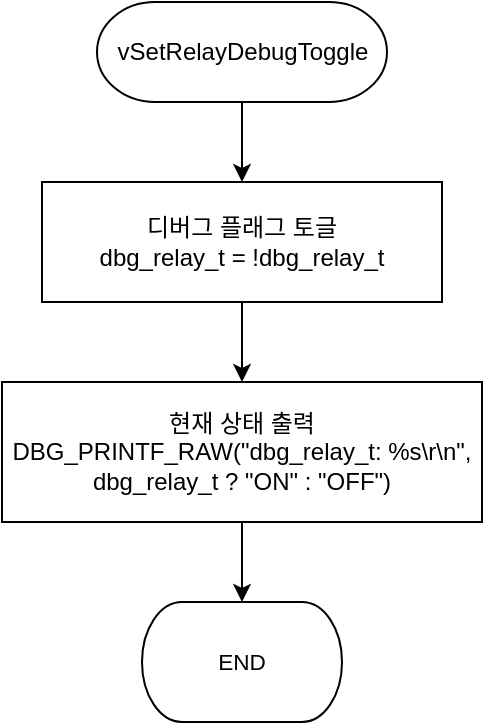 <mxfile version="20.3.0" type="device" pages="11"><diagram id="73TeGSJ1prb9k5vNcFIe" name="vSetRelayDebugToggle"><mxGraphModel dx="1209" dy="844" grid="1" gridSize="10" guides="1" tooltips="1" connect="1" arrows="1" fold="1" page="1" pageScale="1" pageWidth="827" pageHeight="1169" math="0" shadow="0"><root><mxCell id="0"/><mxCell id="1" parent="0"/><mxCell id="nWzb0etaEILPExoSJaHj-1" value="디버그 플래그 토글&lt;br&gt;dbg_relay_t = !dbg_relay_t" style="rounded=0;whiteSpace=wrap;html=1;strokeWidth=1;" vertex="1" parent="1"><mxGeometry x="300" y="320" width="200" height="60" as="geometry"/></mxCell><mxCell id="nWzb0etaEILPExoSJaHj-2" value="현재 상태 출력&lt;br&gt;DBG_PRINTF_RAW(&quot;dbg_relay_t: %s\r\n&quot;,&lt;br&gt;dbg_relay_t ? &quot;ON&quot; : &quot;OFF&quot;)" style="rounded=0;whiteSpace=wrap;html=1;strokeWidth=1;" vertex="1" parent="1"><mxGeometry x="280" y="420" width="240" height="70" as="geometry"/></mxCell><mxCell id="nWzb0etaEILPExoSJaHj-3" style="edgeStyle=orthogonalEdgeStyle;rounded=0;orthogonalLoop=1;jettySize=auto;html=1;strokeWidth=1;exitX=0.5;exitY=1;exitDx=0;exitDy=0;exitPerimeter=0;" edge="1" parent="1" source="nWzb0etaEILPExoSJaHj-6" target="nWzb0etaEILPExoSJaHj-1"><mxGeometry relative="1" as="geometry"><mxPoint x="400" y="290" as="sourcePoint"/></mxGeometry></mxCell><mxCell id="nWzb0etaEILPExoSJaHj-4" style="edgeStyle=orthogonalEdgeStyle;rounded=0;orthogonalLoop=1;jettySize=auto;html=1;strokeWidth=1;" edge="1" parent="1" source="nWzb0etaEILPExoSJaHj-1" target="nWzb0etaEILPExoSJaHj-2"><mxGeometry relative="1" as="geometry"/></mxCell><mxCell id="nWzb0etaEILPExoSJaHj-5" style="edgeStyle=orthogonalEdgeStyle;rounded=0;orthogonalLoop=1;jettySize=auto;html=1;strokeWidth=1;entryX=0.5;entryY=0;entryDx=0;entryDy=0;entryPerimeter=0;" edge="1" parent="1" source="nWzb0etaEILPExoSJaHj-2" target="nWzb0etaEILPExoSJaHj-7"><mxGeometry relative="1" as="geometry"><mxPoint x="400" y="630" as="targetPoint"/></mxGeometry></mxCell><UserObject label="&lt;div style=&quot;&quot;&gt;&lt;font style=&quot;direction: ltr; line-height: 120%; opacity: 1;&quot;&gt;vSetRelayDebugToggle&lt;br&gt;&lt;/font&gt;&lt;/div&gt;" tags="순서도" id="nWzb0etaEILPExoSJaHj-6"><mxCell style="verticalAlign=middle;align=center;overflow=width;vsdxID=2;fillColor=#FFFFFF;gradientColor=none;shape=stencil(tVLLDsIgEPwajiQIMfFe638Qu22JCM2Ctv69kK0Rm9qDibeZndkXC1NV6PUATIoQ0V9gNE3smToyKY3rAU1MiKmaqar1CB36m2uIDzo7M7r6e64wUZ4UOUWKB9GdIH4irzWu8B42vRrPScNFXZzN+5mvl3qJXE8mcPRRR+Pdh2Y1dsBTE95a3c0TkBRGgKEIb6wg1/r+ssCXd/vLCgm8z9caa+n6pb48dwrRV1H1Ew==);strokeColor=#000000;spacingTop=-1;spacingBottom=-1;spacingLeft=-1;spacingRight=-1;points=[[0.5,1,0],[0.5,0,0],[0,0.5,0],[1,0.5,0]];labelBackgroundColor=none;rounded=0;html=1;whiteSpace=wrap;strokeWidth=1;" vertex="1" parent="1"><mxGeometry x="327.5" y="230" width="145" height="50" as="geometry"/></mxCell></UserObject><UserObject label="&lt;div style=&quot;font-size: 1px&quot;&gt;&lt;font style=&quot;font-size:11.29px;font-family:Arial;color:#000000;direction:ltr;letter-spacing:0px;line-height:120%;opacity:1&quot;&gt;END&lt;br/&gt;&lt;/font&gt;&lt;/div&gt;" tags="순서도" id="nWzb0etaEILPExoSJaHj-7"><mxCell style="verticalAlign=middle;align=center;overflow=width;vsdxID=77;fillColor=#FFFFFF;gradientColor=none;shape=stencil(tVLLDsIgEPwajiQIMfFe638Qu22JCM2Ctv69kK0Rm9qDibeZndkXC1NV6PUATIoQ0V9gNE3smToyKY3rAU1MiKmaqar1CB36m2uIDzo7M7r6e64wUZ4UOUWKB9GdIH4irzWu8B42vRrPScNFXZzN+5mvl3qJXE8mcPRRR+Pdh2Y1dsBTE95a3c0TkBRGgKEIb6wg1/r+ssCXd/vLCgm8z9caa+n6pb48dwrRV1H1Ew==);strokeColor=#000000;spacingTop=-1;spacingBottom=-1;spacingLeft=-1;spacingRight=-1;points=[[0.5,1,0],[0.5,0,0],[0,0.5,0],[1,0.5,0]];labelBackgroundColor=none;rounded=0;html=1;whiteSpace=wrap;" vertex="1" parent="1"><mxGeometry x="350" y="530" width="100" height="60" as="geometry"/></mxCell></UserObject></root></mxGraphModel></diagram><diagram name="vSetSignalDebugToggle" id="qW_ma7tWNXaTJ5NIT3XN"><mxGraphModel dx="1209" dy="844" grid="1" gridSize="10" guides="1" tooltips="1" connect="1" arrows="1" fold="1" page="1" pageScale="1" pageWidth="827" pageHeight="1169" math="0" shadow="0"><root><mxCell id="PiNgqwZDGKpapz1giIa_-0"/><mxCell id="PiNgqwZDGKpapz1giIa_-1" parent="PiNgqwZDGKpapz1giIa_-0"/><mxCell id="PiNgqwZDGKpapz1giIa_-2" value="디버그 플래그 토글&lt;br&gt;dbg_signal_t = !dbg_signal_t" style="rounded=0;whiteSpace=wrap;html=1;strokeWidth=1;" vertex="1" parent="PiNgqwZDGKpapz1giIa_-1"><mxGeometry x="300" y="320" width="200" height="60" as="geometry"/></mxCell><mxCell id="PiNgqwZDGKpapz1giIa_-3" value="현재 상태 출력&lt;br&gt;DBG_PRINTF_RAW(&quot;dbg_signal_t : %s\r\n&quot;,&lt;br&gt;dbg_signal_t ? &quot;ON&quot; : &quot;OFF&quot;)" style="rounded=0;whiteSpace=wrap;html=1;strokeWidth=1;" vertex="1" parent="PiNgqwZDGKpapz1giIa_-1"><mxGeometry x="260" y="420" width="280" height="70" as="geometry"/></mxCell><mxCell id="PiNgqwZDGKpapz1giIa_-4" style="edgeStyle=orthogonalEdgeStyle;rounded=0;orthogonalLoop=1;jettySize=auto;html=1;strokeWidth=1;exitX=0.5;exitY=1;exitDx=0;exitDy=0;exitPerimeter=0;" edge="1" parent="PiNgqwZDGKpapz1giIa_-1" source="PiNgqwZDGKpapz1giIa_-7" target="PiNgqwZDGKpapz1giIa_-2"><mxGeometry relative="1" as="geometry"><mxPoint x="400" y="290" as="sourcePoint"/></mxGeometry></mxCell><mxCell id="PiNgqwZDGKpapz1giIa_-5" style="edgeStyle=orthogonalEdgeStyle;rounded=0;orthogonalLoop=1;jettySize=auto;html=1;strokeWidth=1;" edge="1" parent="PiNgqwZDGKpapz1giIa_-1" source="PiNgqwZDGKpapz1giIa_-2" target="PiNgqwZDGKpapz1giIa_-3"><mxGeometry relative="1" as="geometry"/></mxCell><mxCell id="PiNgqwZDGKpapz1giIa_-6" style="edgeStyle=orthogonalEdgeStyle;rounded=0;orthogonalLoop=1;jettySize=auto;html=1;strokeWidth=1;entryX=0.5;entryY=0;entryDx=0;entryDy=0;entryPerimeter=0;" edge="1" parent="PiNgqwZDGKpapz1giIa_-1" source="PiNgqwZDGKpapz1giIa_-3" target="PiNgqwZDGKpapz1giIa_-8"><mxGeometry relative="1" as="geometry"><mxPoint x="400" y="630" as="targetPoint"/></mxGeometry></mxCell><UserObject label="&lt;div style=&quot;&quot;&gt;&lt;font style=&quot;direction: ltr; line-height: 120%; opacity: 1;&quot;&gt;vSetSignalDebugToggle&lt;br&gt;&lt;/font&gt;&lt;/div&gt;" tags="순서도" id="PiNgqwZDGKpapz1giIa_-7"><mxCell style="verticalAlign=middle;align=center;overflow=width;vsdxID=2;fillColor=#FFFFFF;gradientColor=none;shape=stencil(tVLLDsIgEPwajiQIMfFe638Qu22JCM2Ctv69kK0Rm9qDibeZndkXC1NV6PUATIoQ0V9gNE3smToyKY3rAU1MiKmaqar1CB36m2uIDzo7M7r6e64wUZ4UOUWKB9GdIH4irzWu8B42vRrPScNFXZzN+5mvl3qJXE8mcPRRR+Pdh2Y1dsBTE95a3c0TkBRGgKEIb6wg1/r+ssCXd/vLCgm8z9caa+n6pb48dwrRV1H1Ew==);strokeColor=#000000;spacingTop=-1;spacingBottom=-1;spacingLeft=-1;spacingRight=-1;points=[[0.5,1,0],[0.5,0,0],[0,0.5,0],[1,0.5,0]];labelBackgroundColor=none;rounded=0;html=1;whiteSpace=wrap;strokeWidth=1;" vertex="1" parent="PiNgqwZDGKpapz1giIa_-1"><mxGeometry x="327.5" y="230" width="145" height="50" as="geometry"/></mxCell></UserObject><UserObject label="&lt;div style=&quot;font-size: 1px&quot;&gt;&lt;font style=&quot;font-size:11.29px;font-family:Arial;color:#000000;direction:ltr;letter-spacing:0px;line-height:120%;opacity:1&quot;&gt;END&lt;br/&gt;&lt;/font&gt;&lt;/div&gt;" tags="순서도" id="PiNgqwZDGKpapz1giIa_-8"><mxCell style="verticalAlign=middle;align=center;overflow=width;vsdxID=77;fillColor=#FFFFFF;gradientColor=none;shape=stencil(tVLLDsIgEPwajiQIMfFe638Qu22JCM2Ctv69kK0Rm9qDibeZndkXC1NV6PUATIoQ0V9gNE3smToyKY3rAU1MiKmaqar1CB36m2uIDzo7M7r6e64wUZ4UOUWKB9GdIH4irzWu8B42vRrPScNFXZzN+5mvl3qJXE8mcPRRR+Pdh2Y1dsBTE95a3c0TkBRGgKEIb6wg1/r+ssCXd/vLCgm8z9caa+n6pb48dwrRV1H1Ew==);strokeColor=#000000;spacingTop=-1;spacingBottom=-1;spacingLeft=-1;spacingRight=-1;points=[[0.5,1,0],[0.5,0,0],[0,0.5,0],[1,0.5,0]];labelBackgroundColor=none;rounded=0;html=1;whiteSpace=wrap;" vertex="1" parent="PiNgqwZDGKpapz1giIa_-1"><mxGeometry x="350" y="530" width="100" height="60" as="geometry"/></mxCell></UserObject></root></mxGraphModel></diagram><diagram id="waWPb4f2N7cKCD5hw-T8" name="bGetRelayDebugToggle"><mxGraphModel dx="1209" dy="844" grid="1" gridSize="10" guides="1" tooltips="1" connect="1" arrows="1" fold="1" page="1" pageScale="1" pageWidth="827" pageHeight="1169" math="0" shadow="0"><root><mxCell id="0"/><mxCell id="1" parent="0"/><mxCell id="mx7IMNyuXKKEEhjHQEz_-1" value="리턴&lt;br&gt;dbg_relay_t" style="rounded=0;whiteSpace=wrap;html=1;strokeWidth=1;" vertex="1" parent="1"><mxGeometry x="295" y="280" width="170" height="60" as="geometry"/></mxCell><mxCell id="mx7IMNyuXKKEEhjHQEz_-2" style="edgeStyle=orthogonalEdgeStyle;rounded=0;orthogonalLoop=1;jettySize=auto;html=1;strokeWidth=1;" edge="1" parent="1" target="mx7IMNyuXKKEEhjHQEz_-1"><mxGeometry relative="1" as="geometry"><mxPoint x="380" y="240" as="sourcePoint"/></mxGeometry></mxCell><mxCell id="mx7IMNyuXKKEEhjHQEz_-3" style="edgeStyle=orthogonalEdgeStyle;rounded=0;orthogonalLoop=1;jettySize=auto;html=1;strokeWidth=1;entryX=0.5;entryY=0;entryDx=0;entryDy=0;entryPerimeter=0;" edge="1" parent="1" source="mx7IMNyuXKKEEhjHQEz_-1" target="mx7IMNyuXKKEEhjHQEz_-5"><mxGeometry relative="1" as="geometry"><mxPoint x="380" y="420" as="targetPoint"/></mxGeometry></mxCell><UserObject label="bGetRelayDebugToggle" tags="순서도" id="mx7IMNyuXKKEEhjHQEz_-4"><mxCell style="verticalAlign=middle;align=center;overflow=width;vsdxID=2;fillColor=#FFFFFF;gradientColor=none;shape=stencil(tVLLDsIgEPwajiQIMfFe638Qu22JCM2Ctv69kK0Rm9qDibeZndkXC1NV6PUATIoQ0V9gNE3smToyKY3rAU1MiKmaqar1CB36m2uIDzo7M7r6e64wUZ4UOUWKB9GdIH4irzWu8B42vRrPScNFXZzN+5mvl3qJXE8mcPRRR+Pdh2Y1dsBTE95a3c0TkBRGgKEIb6wg1/r+ssCXd/vLCgm8z9caa+n6pb48dwrRV1H1Ew==);strokeColor=#000000;spacingTop=-1;spacingBottom=-1;spacingLeft=-1;spacingRight=-1;points=[[0.5,1,0],[0.5,0,0],[0,0.5,0],[1,0.5,0]];labelBackgroundColor=none;rounded=0;html=1;whiteSpace=wrap;strokeWidth=1;" vertex="1" parent="1"><mxGeometry x="295" y="190" width="170" height="50" as="geometry"/></mxCell></UserObject><UserObject label="&lt;div style=&quot;font-size: 1px&quot;&gt;&lt;font style=&quot;font-size:11.29px;font-family:Arial;color:#000000;direction:ltr;letter-spacing:0px;line-height:120%;opacity:1&quot;&gt;END&lt;br/&gt;&lt;/font&gt;&lt;/div&gt;" tags="순서도" id="mx7IMNyuXKKEEhjHQEz_-5"><mxCell style="verticalAlign=middle;align=center;overflow=width;vsdxID=77;fillColor=#FFFFFF;gradientColor=none;shape=stencil(tVLLDsIgEPwajiQIMfFe638Qu22JCM2Ctv69kK0Rm9qDibeZndkXC1NV6PUATIoQ0V9gNE3smToyKY3rAU1MiKmaqar1CB36m2uIDzo7M7r6e64wUZ4UOUWKB9GdIH4irzWu8B42vRrPScNFXZzN+5mvl3qJXE8mcPRRR+Pdh2Y1dsBTE95a3c0TkBRGgKEIb6wg1/r+ssCXd/vLCgm8z9caa+n6pb48dwrRV1H1Ew==);strokeColor=#000000;spacingTop=-1;spacingBottom=-1;spacingLeft=-1;spacingRight=-1;points=[[0.5,1,0],[0.5,0,0],[0,0.5,0],[1,0.5,0]];labelBackgroundColor=none;rounded=0;html=1;whiteSpace=wrap;" vertex="1" parent="1"><mxGeometry x="330" y="380" width="100" height="50" as="geometry"/></mxCell></UserObject></root></mxGraphModel></diagram><diagram name="bGetSignalDebugToggle" id="hz39YGVry1VwRxRj6Dl6"><mxGraphModel dx="1209" dy="844" grid="1" gridSize="10" guides="1" tooltips="1" connect="1" arrows="1" fold="1" page="1" pageScale="1" pageWidth="827" pageHeight="1169" math="0" shadow="0"><root><mxCell id="h5jYrrMBl3uj_YUYza1n-0"/><mxCell id="h5jYrrMBl3uj_YUYza1n-1" parent="h5jYrrMBl3uj_YUYza1n-0"/><mxCell id="h5jYrrMBl3uj_YUYza1n-2" value="리턴&lt;br&gt;dbg_signal_t" style="rounded=0;whiteSpace=wrap;html=1;strokeWidth=1;" vertex="1" parent="h5jYrrMBl3uj_YUYza1n-1"><mxGeometry x="295" y="280" width="170" height="60" as="geometry"/></mxCell><mxCell id="h5jYrrMBl3uj_YUYza1n-3" style="edgeStyle=orthogonalEdgeStyle;rounded=0;orthogonalLoop=1;jettySize=auto;html=1;strokeWidth=1;" edge="1" parent="h5jYrrMBl3uj_YUYza1n-1" target="h5jYrrMBl3uj_YUYza1n-2"><mxGeometry relative="1" as="geometry"><mxPoint x="380" y="240" as="sourcePoint"/></mxGeometry></mxCell><mxCell id="h5jYrrMBl3uj_YUYza1n-4" style="edgeStyle=orthogonalEdgeStyle;rounded=0;orthogonalLoop=1;jettySize=auto;html=1;strokeWidth=1;entryX=0.5;entryY=0;entryDx=0;entryDy=0;entryPerimeter=0;" edge="1" parent="h5jYrrMBl3uj_YUYza1n-1" source="h5jYrrMBl3uj_YUYza1n-2" target="h5jYrrMBl3uj_YUYza1n-6"><mxGeometry relative="1" as="geometry"><mxPoint x="380" y="420" as="targetPoint"/></mxGeometry></mxCell><UserObject label="bGetSignalDebugToggle" tags="순서도" id="h5jYrrMBl3uj_YUYza1n-5"><mxCell style="verticalAlign=middle;align=center;overflow=width;vsdxID=2;fillColor=#FFFFFF;gradientColor=none;shape=stencil(tVLLDsIgEPwajiQIMfFe638Qu22JCM2Ctv69kK0Rm9qDibeZndkXC1NV6PUATIoQ0V9gNE3smToyKY3rAU1MiKmaqar1CB36m2uIDzo7M7r6e64wUZ4UOUWKB9GdIH4irzWu8B42vRrPScNFXZzN+5mvl3qJXE8mcPRRR+Pdh2Y1dsBTE95a3c0TkBRGgKEIb6wg1/r+ssCXd/vLCgm8z9caa+n6pb48dwrRV1H1Ew==);strokeColor=#000000;spacingTop=-1;spacingBottom=-1;spacingLeft=-1;spacingRight=-1;points=[[0.5,1,0],[0.5,0,0],[0,0.5,0],[1,0.5,0]];labelBackgroundColor=none;rounded=0;html=1;whiteSpace=wrap;strokeWidth=1;" vertex="1" parent="h5jYrrMBl3uj_YUYza1n-1"><mxGeometry x="295" y="190" width="170" height="50" as="geometry"/></mxCell></UserObject><UserObject label="&lt;div style=&quot;font-size: 1px&quot;&gt;&lt;font style=&quot;font-size:11.29px;font-family:Arial;color:#000000;direction:ltr;letter-spacing:0px;line-height:120%;opacity:1&quot;&gt;END&lt;br/&gt;&lt;/font&gt;&lt;/div&gt;" tags="순서도" id="h5jYrrMBl3uj_YUYza1n-6"><mxCell style="verticalAlign=middle;align=center;overflow=width;vsdxID=77;fillColor=#FFFFFF;gradientColor=none;shape=stencil(tVLLDsIgEPwajiQIMfFe638Qu22JCM2Ctv69kK0Rm9qDibeZndkXC1NV6PUATIoQ0V9gNE3smToyKY3rAU1MiKmaqar1CB36m2uIDzo7M7r6e64wUZ4UOUWKB9GdIH4irzWu8B42vRrPScNFXZzN+5mvl3qJXE8mcPRRR+Pdh2Y1dsBTE95a3c0TkBRGgKEIb6wg1/r+ssCXd/vLCgm8z9caa+n6pb48dwrRV1H1Ew==);strokeColor=#000000;spacingTop=-1;spacingBottom=-1;spacingLeft=-1;spacingRight=-1;points=[[0.5,1,0],[0.5,0,0],[0,0.5,0],[1,0.5,0]];labelBackgroundColor=none;rounded=0;html=1;whiteSpace=wrap;" vertex="1" parent="h5jYrrMBl3uj_YUYza1n-1"><mxGeometry x="330" y="380" width="100" height="50" as="geometry"/></mxCell></UserObject></root></mxGraphModel></diagram><diagram id="rVCswcyXLPH11AowbjrG" name="vShowRelayTimeSingle"><mxGraphModel dx="1209" dy="844" grid="1" gridSize="10" guides="1" tooltips="1" connect="1" arrows="1" fold="1" page="1" pageScale="1" pageWidth="827" pageHeight="1169" math="0" shadow="0"><root><mxCell id="0"/><mxCell id="1" parent="0"/><mxCell id="lJzICpSypAcUEL-GStle-2" value="변수 초기화:&lt;br&gt;• logBuffer[1024] = {0}&lt;br&gt;• offset = 0" style="rounded=0;whiteSpace=wrap;html=1;strokeWidth=1;fontStyle=0;fillColor=#FFFFFF;strokeColor=#000000;" vertex="1" parent="1"><mxGeometry x="410" y="270" width="280" height="80" as="geometry"/></mxCell><mxCell id="lJzICpSypAcUEL-GStle-3" value="SAFE_SNPRINTF:&lt;br&gt;헤더 구분선&lt;br&gt;&quot;####SingleTrack###############################&quot;" style="rounded=0;whiteSpace=wrap;html=1;strokeWidth=1;fontStyle=0;fillColor=#FFFFFF;strokeColor=#000000;" vertex="1" parent="1"><mxGeometry x="390" y="380" width="320" height="80" as="geometry"/></mxCell><mxCell id="lJzICpSypAcUEL-GStle-4" value="Acting Delay Times 포맷팅:&#10;• xSingleTrackDnActingDelayTime.PR&#10;• xSingleTrackDnActingDelayTime.FMPR&#10;• xSingleTrackDnActingDelayTime.BL1/BL2&#10;• xSingleTrackDnActingDelayTime.FP/FP2/FP3&#10;• xSingleTrackDnActingDelayTime.GE1U/GEU/GNU&#10;• xSingleTrackDnActingDelayTime.RLMR_A/RCON/FLR&#10;(총 13개 필드)" style="rounded=0;whiteSpace=wrap;html=1;strokeWidth=1;fontStyle=0;fillColor=#FFFFFF;strokeColor=#000000;" vertex="1" parent="1"><mxGeometry x="370" y="490" width="360" height="140" as="geometry"/></mxCell><mxCell id="lJzICpSypAcUEL-GStle-5" value="SAFE_SNPRINTF:&lt;br&gt;구분선&amp;nbsp;&lt;br&gt;&quot;-----------------------------------&quot;" style="rounded=0;whiteSpace=wrap;html=1;strokeWidth=1;fontStyle=0;fillColor=#FFFFFF;strokeColor=#000000;" vertex="1" parent="1"><mxGeometry x="410" y="660" width="280" height="60" as="geometry"/></mxCell><mxCell id="lJzICpSypAcUEL-GStle-6" value="Release Delay Times 포맷팅:&#10;• xSingleTrackDnReleaseDelayTime.PR&#10;• xSingleTrackDnReleaseDelayTime.FMPR&#10;• xSingleTrackDnReleaseDelayTime.BL1/BL2&#10;• xSingleTrackDnReleaseDelayTime.FP/FP2/FP3&#10;• xSingleTrackDnReleaseDelayTime.GE1U/GEU/GNU&#10;• xSingleTrackDnReleaseDelayTime.RLMR_A/RCON/FLR&#10;(총 13개 필드)" style="rounded=0;whiteSpace=wrap;html=1;strokeWidth=1;fontStyle=0;fillColor=#FFFFFF;strokeColor=#000000;" vertex="1" parent="1"><mxGeometry x="370" y="750" width="360" height="140" as="geometry"/></mxCell><mxCell id="lJzICpSypAcUEL-GStle-7" value="SAFE_SNPRINTF:&lt;br&gt;구분선&amp;nbsp;&lt;br&gt;&quot;###################################&quot;" style="rounded=0;whiteSpace=wrap;html=1;strokeWidth=1;fontStyle=0;fillColor=#FFFFFF;strokeColor=#000000;" vertex="1" parent="1"><mxGeometry x="410" y="920" width="280" height="60" as="geometry"/></mxCell><mxCell id="lJzICpSypAcUEL-GStle-8" value="DBG_PRINTF_RAW(&quot;%s&quot;, logBuffer)" style="rounded=0;whiteSpace=wrap;html=1;strokeWidth=1;fontStyle=0;fillColor=#FFFFFF;strokeColor=#000000;" vertex="1" parent="1"><mxGeometry x="430" y="1010" width="240" height="60" as="geometry"/></mxCell><mxCell id="lJzICpSypAcUEL-GStle-10" value="" style="endArrow=classic;html=1;rounded=0;exitX=0.5;exitY=1;exitDx=0;exitDy=0;entryX=0.5;entryY=0;entryDx=0;entryDy=0;exitPerimeter=0;" edge="1" parent="1" source="K7f5ZrdJW6oLt6XdulCK-1" target="lJzICpSypAcUEL-GStle-2"><mxGeometry width="50" height="50" relative="1" as="geometry"><mxPoint x="550" y="240" as="sourcePoint"/><mxPoint x="550" y="270" as="targetPoint"/></mxGeometry></mxCell><mxCell id="lJzICpSypAcUEL-GStle-11" value="" style="endArrow=classic;html=1;rounded=0;exitX=0.5;exitY=1;exitDx=0;exitDy=0;entryX=0.5;entryY=0;entryDx=0;entryDy=0;" edge="1" parent="1" source="lJzICpSypAcUEL-GStle-2" target="lJzICpSypAcUEL-GStle-3"><mxGeometry width="50" height="50" relative="1" as="geometry"><mxPoint x="550" y="350" as="sourcePoint"/><mxPoint x="550" y="380" as="targetPoint"/></mxGeometry></mxCell><mxCell id="lJzICpSypAcUEL-GStle-12" value="" style="endArrow=classic;html=1;rounded=0;exitX=0.5;exitY=1;exitDx=0;exitDy=0;entryX=0.5;entryY=0;entryDx=0;entryDy=0;" edge="1" parent="1" source="lJzICpSypAcUEL-GStle-3" target="lJzICpSypAcUEL-GStle-4"><mxGeometry width="50" height="50" relative="1" as="geometry"><mxPoint x="550" y="460" as="sourcePoint"/><mxPoint x="550" y="490" as="targetPoint"/></mxGeometry></mxCell><mxCell id="lJzICpSypAcUEL-GStle-13" value="" style="endArrow=classic;html=1;rounded=0;exitX=0.5;exitY=1;exitDx=0;exitDy=0;entryX=0.5;entryY=0;entryDx=0;entryDy=0;" edge="1" parent="1" source="lJzICpSypAcUEL-GStle-4" target="lJzICpSypAcUEL-GStle-5"><mxGeometry width="50" height="50" relative="1" as="geometry"><mxPoint x="550" y="630" as="sourcePoint"/><mxPoint x="550" y="660" as="targetPoint"/></mxGeometry></mxCell><mxCell id="lJzICpSypAcUEL-GStle-14" value="" style="endArrow=classic;html=1;rounded=0;exitX=0.5;exitY=1;exitDx=0;exitDy=0;entryX=0.5;entryY=0;entryDx=0;entryDy=0;" edge="1" parent="1" source="lJzICpSypAcUEL-GStle-5" target="lJzICpSypAcUEL-GStle-6"><mxGeometry width="50" height="50" relative="1" as="geometry"><mxPoint x="550" y="720" as="sourcePoint"/><mxPoint x="550" y="750" as="targetPoint"/></mxGeometry></mxCell><mxCell id="lJzICpSypAcUEL-GStle-15" value="" style="endArrow=classic;html=1;rounded=0;exitX=0.5;exitY=1;exitDx=0;exitDy=0;entryX=0.5;entryY=0;entryDx=0;entryDy=0;" edge="1" parent="1" source="lJzICpSypAcUEL-GStle-6" target="lJzICpSypAcUEL-GStle-7"><mxGeometry width="50" height="50" relative="1" as="geometry"><mxPoint x="550" y="890" as="sourcePoint"/><mxPoint x="550" y="920" as="targetPoint"/></mxGeometry></mxCell><mxCell id="lJzICpSypAcUEL-GStle-16" value="" style="endArrow=classic;html=1;rounded=0;exitX=0.5;exitY=1;exitDx=0;exitDy=0;entryX=0.5;entryY=0;entryDx=0;entryDy=0;" edge="1" parent="1" source="lJzICpSypAcUEL-GStle-7" target="lJzICpSypAcUEL-GStle-8"><mxGeometry width="50" height="50" relative="1" as="geometry"><mxPoint x="550" y="980" as="sourcePoint"/><mxPoint x="550" y="1010" as="targetPoint"/></mxGeometry></mxCell><mxCell id="lJzICpSypAcUEL-GStle-17" value="" style="endArrow=classic;html=1;rounded=0;exitX=0.5;exitY=1;exitDx=0;exitDy=0;entryX=0.5;entryY=0;entryDx=0;entryDy=0;entryPerimeter=0;" edge="1" parent="1" source="lJzICpSypAcUEL-GStle-8" target="fvgD8FLdWTMekIfr-F28-1"><mxGeometry width="50" height="50" relative="1" as="geometry"><mxPoint x="550" y="1070" as="sourcePoint"/><mxPoint x="550" y="1100" as="targetPoint"/></mxGeometry></mxCell><UserObject label="vShowRelayTimeSingle" tags="순서도" id="K7f5ZrdJW6oLt6XdulCK-1"><mxCell style="verticalAlign=middle;align=center;overflow=width;vsdxID=2;fillColor=#FFFFFF;gradientColor=none;shape=stencil(tVLLDsIgEPwajiQIMfFe638Qu22JCM2Ctv69kK0Rm9qDibeZndkXC1NV6PUATIoQ0V9gNE3smToyKY3rAU1MiKmaqar1CB36m2uIDzo7M7r6e64wUZ4UOUWKB9GdIH4irzWu8B42vRrPScNFXZzN+5mvl3qJXE8mcPRRR+Pdh2Y1dsBTE95a3c0TkBRGgKEIb6wg1/r+ssCXd/vLCgm8z9caa+n6pb48dwrRV1H1Ew==);strokeColor=#000000;spacingTop=-1;spacingBottom=-1;spacingLeft=-1;spacingRight=-1;points=[[0.5,1,0],[0.5,0,0],[0,0.5,0],[1,0.5,0]];labelBackgroundColor=none;rounded=0;html=1;whiteSpace=wrap;strokeWidth=1;" vertex="1" parent="1"><mxGeometry x="465" y="180" width="170" height="50" as="geometry"/></mxCell></UserObject><UserObject label="&lt;div style=&quot;font-size: 1px&quot;&gt;&lt;font style=&quot;font-size:11.29px;font-family:Arial;color:#000000;direction:ltr;letter-spacing:0px;line-height:120%;opacity:1&quot;&gt;END&lt;br/&gt;&lt;/font&gt;&lt;/div&gt;" tags="순서도" id="fvgD8FLdWTMekIfr-F28-1"><mxCell style="verticalAlign=middle;align=center;overflow=width;vsdxID=77;fillColor=#FFFFFF;gradientColor=none;shape=stencil(tVLLDsIgEPwajiQIMfFe638Qu22JCM2Ctv69kK0Rm9qDibeZndkXC1NV6PUATIoQ0V9gNE3smToyKY3rAU1MiKmaqar1CB36m2uIDzo7M7r6e64wUZ4UOUWKB9GdIH4irzWu8B42vRrPScNFXZzN+5mvl3qJXE8mcPRRR+Pdh2Y1dsBTE95a3c0TkBRGgKEIb6wg1/r+ssCXd/vLCgm8z9caa+n6pb48dwrRV1H1Ew==);strokeColor=#000000;spacingTop=-1;spacingBottom=-1;spacingLeft=-1;spacingRight=-1;points=[[0.5,1,0],[0.5,0,0],[0,0.5,0],[1,0.5,0]];labelBackgroundColor=none;rounded=0;html=1;whiteSpace=wrap;" vertex="1" parent="1"><mxGeometry x="500" y="1100" width="100" height="50" as="geometry"/></mxCell></UserObject></root></mxGraphModel></diagram><diagram name="vShowRelayTimeDouble" id="m9T5kAO7F_kUUDFXpVb4"><mxGraphModel dx="1209" dy="844" grid="1" gridSize="10" guides="1" tooltips="1" connect="1" arrows="1" fold="1" page="1" pageScale="1" pageWidth="827" pageHeight="1169" math="0" shadow="0"><root><mxCell id="J7aLZ__vRpJRSebVqXvA-0"/><mxCell id="J7aLZ__vRpJRSebVqXvA-1" parent="J7aLZ__vRpJRSebVqXvA-0"/><mxCell id="J7aLZ__vRpJRSebVqXvA-2" value="변수 초기화:&lt;br&gt;• logBuffer[1024] = {0}&lt;br&gt;• offset = 0" style="rounded=0;whiteSpace=wrap;html=1;strokeWidth=1;fontStyle=0;fillColor=#FFFFFF;strokeColor=#000000;" vertex="1" parent="J7aLZ__vRpJRSebVqXvA-1"><mxGeometry x="410" y="270" width="280" height="80" as="geometry"/></mxCell><mxCell id="J7aLZ__vRpJRSebVqXvA-3" value="SAFE_SNPRINTF:&lt;br&gt;헤더 구분선&lt;br&gt;&quot;####DoubleTrack###############################&quot;" style="rounded=0;whiteSpace=wrap;html=1;strokeWidth=1;fontStyle=0;fillColor=#FFFFFF;strokeColor=#000000;" vertex="1" parent="J7aLZ__vRpJRSebVqXvA-1"><mxGeometry x="390" y="380" width="320" height="80" as="geometry"/></mxCell><mxCell id="J7aLZ__vRpJRSebVqXvA-4" value="Acting Delay Times 포맷팅:&lt;br&gt;• xDoubleTrackActingDelayTime.PR&lt;br&gt;• xDoubleTrackActingDelayTime.FMPR&lt;br&gt;• xDoubleTrackActingDelayTime.BL1/BL2&lt;br&gt;• xDoubleTrackActingDelayTime.FP/FP2/FP3&lt;br&gt;• xDoubleTrackActingDelayTime.GE1U/GEU/GNU&lt;br&gt;• xDoubleTrackActingDelayTime.RLMR_A/RCON/FLR&lt;br&gt;(총 13개 필드)" style="rounded=0;whiteSpace=wrap;html=1;strokeWidth=1;fontStyle=0;fillColor=#FFFFFF;strokeColor=#000000;" vertex="1" parent="J7aLZ__vRpJRSebVqXvA-1"><mxGeometry x="370" y="490" width="360" height="140" as="geometry"/></mxCell><mxCell id="J7aLZ__vRpJRSebVqXvA-5" value="SAFE_SNPRINTF:&lt;br&gt;구분선&amp;nbsp;&lt;br&gt;&quot;-----------------------------------&quot;" style="rounded=0;whiteSpace=wrap;html=1;strokeWidth=1;fontStyle=0;fillColor=#FFFFFF;strokeColor=#000000;" vertex="1" parent="J7aLZ__vRpJRSebVqXvA-1"><mxGeometry x="410" y="660" width="280" height="60" as="geometry"/></mxCell><mxCell id="J7aLZ__vRpJRSebVqXvA-6" value="Release Delay Times 포맷팅:&lt;br&gt;• xDoubleTrackReleaseDelayTime.PR&lt;br&gt;• xDoubleTrackReleaseDelayTime.FMPR&lt;br&gt;• xDoubleTrackReleaseDelayTime.BL1/BL2&lt;br&gt;• xDoubleTrackReleaseDelayTime.FP/FP2/FP3&lt;br&gt;• xDoubleTrackReleaseDelayTime.GE1U/GEU/GNU&lt;br&gt;• xDoubleTrackReleaseDelayTime.RLMR_A/RCON/FLR&lt;br&gt;(총 13개 필드)" style="rounded=0;whiteSpace=wrap;html=1;strokeWidth=1;fontStyle=0;fillColor=#FFFFFF;strokeColor=#000000;" vertex="1" parent="J7aLZ__vRpJRSebVqXvA-1"><mxGeometry x="370" y="750" width="360" height="140" as="geometry"/></mxCell><mxCell id="J7aLZ__vRpJRSebVqXvA-7" value="SAFE_SNPRINTF:&lt;br&gt;구분선&amp;nbsp;&lt;br&gt;&quot;###################################&quot;" style="rounded=0;whiteSpace=wrap;html=1;strokeWidth=1;fontStyle=0;fillColor=#FFFFFF;strokeColor=#000000;" vertex="1" parent="J7aLZ__vRpJRSebVqXvA-1"><mxGeometry x="410" y="920" width="280" height="60" as="geometry"/></mxCell><mxCell id="J7aLZ__vRpJRSebVqXvA-8" value="DBG_PRINTF_RAW(&quot;%s&quot;, logBuffer)" style="rounded=0;whiteSpace=wrap;html=1;strokeWidth=1;fontStyle=0;fillColor=#FFFFFF;strokeColor=#000000;" vertex="1" parent="J7aLZ__vRpJRSebVqXvA-1"><mxGeometry x="430" y="1010" width="240" height="60" as="geometry"/></mxCell><mxCell id="J7aLZ__vRpJRSebVqXvA-9" value="" style="endArrow=classic;html=1;rounded=0;exitX=0.5;exitY=1;exitDx=0;exitDy=0;entryX=0.5;entryY=0;entryDx=0;entryDy=0;exitPerimeter=0;" edge="1" parent="J7aLZ__vRpJRSebVqXvA-1" source="J7aLZ__vRpJRSebVqXvA-17" target="J7aLZ__vRpJRSebVqXvA-2"><mxGeometry width="50" height="50" relative="1" as="geometry"><mxPoint x="550" y="240" as="sourcePoint"/><mxPoint x="550" y="270" as="targetPoint"/></mxGeometry></mxCell><mxCell id="J7aLZ__vRpJRSebVqXvA-10" value="" style="endArrow=classic;html=1;rounded=0;exitX=0.5;exitY=1;exitDx=0;exitDy=0;entryX=0.5;entryY=0;entryDx=0;entryDy=0;" edge="1" parent="J7aLZ__vRpJRSebVqXvA-1" source="J7aLZ__vRpJRSebVqXvA-2" target="J7aLZ__vRpJRSebVqXvA-3"><mxGeometry width="50" height="50" relative="1" as="geometry"><mxPoint x="550" y="350" as="sourcePoint"/><mxPoint x="550" y="380" as="targetPoint"/></mxGeometry></mxCell><mxCell id="J7aLZ__vRpJRSebVqXvA-11" value="" style="endArrow=classic;html=1;rounded=0;exitX=0.5;exitY=1;exitDx=0;exitDy=0;entryX=0.5;entryY=0;entryDx=0;entryDy=0;" edge="1" parent="J7aLZ__vRpJRSebVqXvA-1" source="J7aLZ__vRpJRSebVqXvA-3" target="J7aLZ__vRpJRSebVqXvA-4"><mxGeometry width="50" height="50" relative="1" as="geometry"><mxPoint x="550" y="460" as="sourcePoint"/><mxPoint x="550" y="490" as="targetPoint"/></mxGeometry></mxCell><mxCell id="J7aLZ__vRpJRSebVqXvA-12" value="" style="endArrow=classic;html=1;rounded=0;exitX=0.5;exitY=1;exitDx=0;exitDy=0;entryX=0.5;entryY=0;entryDx=0;entryDy=0;" edge="1" parent="J7aLZ__vRpJRSebVqXvA-1" source="J7aLZ__vRpJRSebVqXvA-4" target="J7aLZ__vRpJRSebVqXvA-5"><mxGeometry width="50" height="50" relative="1" as="geometry"><mxPoint x="550" y="630" as="sourcePoint"/><mxPoint x="550" y="660" as="targetPoint"/></mxGeometry></mxCell><mxCell id="J7aLZ__vRpJRSebVqXvA-13" value="" style="endArrow=classic;html=1;rounded=0;exitX=0.5;exitY=1;exitDx=0;exitDy=0;entryX=0.5;entryY=0;entryDx=0;entryDy=0;" edge="1" parent="J7aLZ__vRpJRSebVqXvA-1" source="J7aLZ__vRpJRSebVqXvA-5" target="J7aLZ__vRpJRSebVqXvA-6"><mxGeometry width="50" height="50" relative="1" as="geometry"><mxPoint x="550" y="720" as="sourcePoint"/><mxPoint x="550" y="750" as="targetPoint"/></mxGeometry></mxCell><mxCell id="J7aLZ__vRpJRSebVqXvA-14" value="" style="endArrow=classic;html=1;rounded=0;exitX=0.5;exitY=1;exitDx=0;exitDy=0;entryX=0.5;entryY=0;entryDx=0;entryDy=0;" edge="1" parent="J7aLZ__vRpJRSebVqXvA-1" source="J7aLZ__vRpJRSebVqXvA-6" target="J7aLZ__vRpJRSebVqXvA-7"><mxGeometry width="50" height="50" relative="1" as="geometry"><mxPoint x="550" y="890" as="sourcePoint"/><mxPoint x="550" y="920" as="targetPoint"/></mxGeometry></mxCell><mxCell id="J7aLZ__vRpJRSebVqXvA-15" value="" style="endArrow=classic;html=1;rounded=0;exitX=0.5;exitY=1;exitDx=0;exitDy=0;entryX=0.5;entryY=0;entryDx=0;entryDy=0;" edge="1" parent="J7aLZ__vRpJRSebVqXvA-1" source="J7aLZ__vRpJRSebVqXvA-7" target="J7aLZ__vRpJRSebVqXvA-8"><mxGeometry width="50" height="50" relative="1" as="geometry"><mxPoint x="550" y="980" as="sourcePoint"/><mxPoint x="550" y="1010" as="targetPoint"/></mxGeometry></mxCell><mxCell id="J7aLZ__vRpJRSebVqXvA-16" value="" style="endArrow=classic;html=1;rounded=0;exitX=0.5;exitY=1;exitDx=0;exitDy=0;entryX=0.5;entryY=0;entryDx=0;entryDy=0;entryPerimeter=0;" edge="1" parent="J7aLZ__vRpJRSebVqXvA-1" source="J7aLZ__vRpJRSebVqXvA-8" target="J7aLZ__vRpJRSebVqXvA-18"><mxGeometry width="50" height="50" relative="1" as="geometry"><mxPoint x="550" y="1070" as="sourcePoint"/><mxPoint x="550" y="1100" as="targetPoint"/></mxGeometry></mxCell><UserObject label="vShowRelayTimeDouble" tags="순서도" id="J7aLZ__vRpJRSebVqXvA-17"><mxCell style="verticalAlign=middle;align=center;overflow=width;vsdxID=2;fillColor=#FFFFFF;gradientColor=none;shape=stencil(tVLLDsIgEPwajiQIMfFe638Qu22JCM2Ctv69kK0Rm9qDibeZndkXC1NV6PUATIoQ0V9gNE3smToyKY3rAU1MiKmaqar1CB36m2uIDzo7M7r6e64wUZ4UOUWKB9GdIH4irzWu8B42vRrPScNFXZzN+5mvl3qJXE8mcPRRR+Pdh2Y1dsBTE95a3c0TkBRGgKEIb6wg1/r+ssCXd/vLCgm8z9caa+n6pb48dwrRV1H1Ew==);strokeColor=#000000;spacingTop=-1;spacingBottom=-1;spacingLeft=-1;spacingRight=-1;points=[[0.5,1,0],[0.5,0,0],[0,0.5,0],[1,0.5,0]];labelBackgroundColor=none;rounded=0;html=1;whiteSpace=wrap;strokeWidth=1;" vertex="1" parent="J7aLZ__vRpJRSebVqXvA-1"><mxGeometry x="465" y="180" width="170" height="50" as="geometry"/></mxCell></UserObject><UserObject label="&lt;div style=&quot;font-size: 1px&quot;&gt;&lt;font style=&quot;font-size:11.29px;font-family:Arial;color:#000000;direction:ltr;letter-spacing:0px;line-height:120%;opacity:1&quot;&gt;END&lt;br/&gt;&lt;/font&gt;&lt;/div&gt;" tags="순서도" id="J7aLZ__vRpJRSebVqXvA-18"><mxCell style="verticalAlign=middle;align=center;overflow=width;vsdxID=77;fillColor=#FFFFFF;gradientColor=none;shape=stencil(tVLLDsIgEPwajiQIMfFe638Qu22JCM2Ctv69kK0Rm9qDibeZndkXC1NV6PUATIoQ0V9gNE3smToyKY3rAU1MiKmaqar1CB36m2uIDzo7M7r6e64wUZ4UOUWKB9GdIH4irzWu8B42vRrPScNFXZzN+5mvl3qJXE8mcPRRR+Pdh2Y1dsBTE95a3c0TkBRGgKEIb6wg1/r+ssCXd/vLCgm8z9caa+n6pb48dwrRV1H1Ew==);strokeColor=#000000;spacingTop=-1;spacingBottom=-1;spacingLeft=-1;spacingRight=-1;points=[[0.5,1,0],[0.5,0,0],[0,0.5,0],[1,0.5,0]];labelBackgroundColor=none;rounded=0;html=1;whiteSpace=wrap;" vertex="1" parent="J7aLZ__vRpJRSebVqXvA-1"><mxGeometry x="500" y="1100" width="100" height="50" as="geometry"/></mxCell></UserObject></root></mxGraphModel></diagram><diagram id="fNCBjMdSMpUe2Xuex5v7" name="prvFindRelayInMap"><mxGraphModel dx="1209" dy="844" grid="1" gridSize="10" guides="1" tooltips="1" connect="1" arrows="1" fold="1" page="1" pageScale="1" pageWidth="827" pageHeight="1169" math="0" shadow="0"><root><mxCell id="0"/><mxCell id="1" parent="0"/><mxCell id="Cxj6xIRqTgWMRVYXhO1O-3" value="name == NULL ?" style="rhombus;whiteSpace=wrap;html=1;strokeWidth=1;fontStyle=0;strokeColor=#000000;" vertex="1" parent="1"><mxGeometry x="590" y="320" width="140" height="80" as="geometry"/></mxCell><mxCell id="Cxj6xIRqTgWMRVYXhO1O-4" value="return NULL" style="rounded=0;whiteSpace=wrap;html=1;strokeWidth=1;fontStyle=0;strokeColor=#000000;" vertex="1" parent="1"><mxGeometry x="860" y="340" width="120" height="40" as="geometry"/></mxCell><mxCell id="Cxj6xIRqTgWMRVYXhO1O-5" value="for 루프 초기화:&#10;size_t i = 0U" style="rounded=0;whiteSpace=wrap;html=1;strokeWidth=1;fontStyle=0;strokeColor=#000000;" vertex="1" parent="1"><mxGeometry x="590" y="430" width="140" height="50" as="geometry"/></mxCell><mxCell id="Cxj6xIRqTgWMRVYXhO1O-6" value="i &lt; cnt ?" style="rhombus;whiteSpace=wrap;html=1;strokeWidth=1;fontStyle=0;strokeColor=#000000;" vertex="1" parent="1"><mxGeometry x="610" y="510" width="100" height="60" as="geometry"/></mxCell><mxCell id="Cxj6xIRqTgWMRVYXhO1O-7" value="strcmp(map[i].name, name)&#10;== 0 ?" style="rhombus;whiteSpace=wrap;html=1;strokeWidth=1;fontStyle=0;strokeColor=#000000;" vertex="1" parent="1"><mxGeometry x="570" y="600" width="180" height="90" as="geometry"/></mxCell><mxCell id="Cxj6xIRqTgWMRVYXhO1O-8" value="return &amp;map[i]" style="rounded=0;whiteSpace=wrap;html=1;strokeWidth=1;fontStyle=0;strokeColor=#000000;" vertex="1" parent="1"><mxGeometry x="380" y="625" width="120" height="40" as="geometry"/></mxCell><mxCell id="Cxj6xIRqTgWMRVYXhO1O-9" value="++i" style="rounded=0;whiteSpace=wrap;html=1;strokeWidth=1;fontStyle=0;strokeColor=#000000;" vertex="1" parent="1"><mxGeometry x="810" y="625" width="60" height="40" as="geometry"/></mxCell><mxCell id="Cxj6xIRqTgWMRVYXhO1O-10" value="return NULL" style="rounded=0;whiteSpace=wrap;html=1;strokeWidth=1;fontStyle=0;strokeColor=#000000;" vertex="1" parent="1"><mxGeometry x="230" y="665" width="120" height="50" as="geometry"/></mxCell><mxCell id="Cxj6xIRqTgWMRVYXhO1O-13" value="" style="endArrow=classic;html=1;rounded=0;exitX=0.5;exitY=1;exitDx=0;exitDy=0;entryX=0.5;entryY=0;entryDx=0;entryDy=0;exitPerimeter=0;" edge="1" parent="1" source="Q0q6OI4IrMiO3yQr9-dE-1" target="Cxj6xIRqTgWMRVYXhO1O-3"><mxGeometry width="50" height="50" relative="1" as="geometry"><mxPoint x="660" y="290" as="sourcePoint"/><mxPoint x="660" y="320" as="targetPoint"/></mxGeometry></mxCell><mxCell id="Cxj6xIRqTgWMRVYXhO1O-14" value="YES" style="endArrow=classic;html=1;rounded=0;exitX=1;exitY=0.5;exitDx=0;exitDy=0;entryX=0;entryY=0.5;entryDx=0;entryDy=0;" edge="1" parent="1" source="Cxj6xIRqTgWMRVYXhO1O-3" target="Cxj6xIRqTgWMRVYXhO1O-4"><mxGeometry width="50" height="50" relative="1" as="geometry"><mxPoint x="730" y="360" as="sourcePoint"/><mxPoint x="820" y="360" as="targetPoint"/></mxGeometry></mxCell><mxCell id="Cxj6xIRqTgWMRVYXhO1O-15" value="NO" style="endArrow=classic;html=1;rounded=0;exitX=0.5;exitY=1;exitDx=0;exitDy=0;entryX=0.5;entryY=0;entryDx=0;entryDy=0;" edge="1" parent="1" source="Cxj6xIRqTgWMRVYXhO1O-3" target="Cxj6xIRqTgWMRVYXhO1O-5"><mxGeometry width="50" height="50" relative="1" as="geometry"><mxPoint x="660" y="400" as="sourcePoint"/><mxPoint x="660" y="430" as="targetPoint"/></mxGeometry></mxCell><mxCell id="Cxj6xIRqTgWMRVYXhO1O-16" value="" style="endArrow=classic;html=1;rounded=0;exitX=0.5;exitY=1;exitDx=0;exitDy=0;entryX=0.5;entryY=0;entryDx=0;entryDy=0;" edge="1" parent="1" source="Cxj6xIRqTgWMRVYXhO1O-5" target="Cxj6xIRqTgWMRVYXhO1O-6"><mxGeometry width="50" height="50" relative="1" as="geometry"><mxPoint x="660" y="480" as="sourcePoint"/><mxPoint x="660" y="510" as="targetPoint"/></mxGeometry></mxCell><mxCell id="Cxj6xIRqTgWMRVYXhO1O-17" value="YES" style="endArrow=classic;html=1;rounded=0;exitX=0.5;exitY=1;exitDx=0;exitDy=0;entryX=0.5;entryY=0;entryDx=0;entryDy=0;" edge="1" parent="1" source="Cxj6xIRqTgWMRVYXhO1O-6" target="Cxj6xIRqTgWMRVYXhO1O-7"><mxGeometry width="50" height="50" relative="1" as="geometry"><mxPoint x="660" y="570" as="sourcePoint"/><mxPoint x="660" y="600" as="targetPoint"/></mxGeometry></mxCell><mxCell id="Cxj6xIRqTgWMRVYXhO1O-18" value="NO" style="endArrow=classic;html=1;rounded=0;exitX=0.5;exitY=1;exitDx=0;exitDy=0;entryX=0.5;entryY=0;entryDx=0;entryDy=0;" edge="1" parent="1" source="Cxj6xIRqTgWMRVYXhO1O-6" target="Cxj6xIRqTgWMRVYXhO1O-10"><mxGeometry width="50" height="50" relative="1" as="geometry"><mxPoint x="660" y="570" as="sourcePoint"/><mxPoint x="660" y="720" as="targetPoint"/><Array as="points"><mxPoint x="610" y="540"/><mxPoint x="290" y="540"/><mxPoint x="290" y="660"/></Array></mxGeometry></mxCell><mxCell id="Cxj6xIRqTgWMRVYXhO1O-19" value="YES" style="endArrow=classic;html=1;rounded=0;exitX=0;exitY=0.5;exitDx=0;exitDy=0;entryX=1;entryY=0.5;entryDx=0;entryDy=0;" edge="1" parent="1" source="Cxj6xIRqTgWMRVYXhO1O-7" target="Cxj6xIRqTgWMRVYXhO1O-8"><mxGeometry width="50" height="50" relative="1" as="geometry"><mxPoint x="580" y="640" as="sourcePoint"/><mxPoint x="500" y="640" as="targetPoint"/></mxGeometry></mxCell><mxCell id="Cxj6xIRqTgWMRVYXhO1O-20" value="NO" style="endArrow=classic;html=1;rounded=0;exitX=1;exitY=0.5;exitDx=0;exitDy=0;entryX=0;entryY=0.5;entryDx=0;entryDy=0;" edge="1" parent="1" source="Cxj6xIRqTgWMRVYXhO1O-7" target="Cxj6xIRqTgWMRVYXhO1O-9"><mxGeometry width="50" height="50" relative="1" as="geometry"><mxPoint x="740" y="640" as="sourcePoint"/><mxPoint x="810" y="640" as="targetPoint"/></mxGeometry></mxCell><mxCell id="Cxj6xIRqTgWMRVYXhO1O-21" value="" style="endArrow=classic;html=1;rounded=0;exitX=0.5;exitY=0;exitDx=0;exitDy=0;entryX=1;entryY=0.5;entryDx=0;entryDy=0;" edge="1" parent="1" source="Cxj6xIRqTgWMRVYXhO1O-9" target="Cxj6xIRqTgWMRVYXhO1O-6"><mxGeometry width="50" height="50" relative="1" as="geometry"><mxPoint x="840" y="630" as="sourcePoint"/><mxPoint x="710" y="540" as="targetPoint"/><Array as="points"><mxPoint x="840" y="540"/></Array></mxGeometry></mxCell><mxCell id="Cxj6xIRqTgWMRVYXhO1O-22" value="" style="endArrow=classic;html=1;rounded=0;exitX=0.5;exitY=1;exitDx=0;exitDy=0;entryX=1;entryY=0.5;entryDx=0;entryDy=0;entryPerimeter=0;" edge="1" parent="1" source="Cxj6xIRqTgWMRVYXhO1O-4" target="SJNOz0SwqmxmeqVyoMVz-1"><mxGeometry width="50" height="50" relative="1" as="geometry"><mxPoint x="880" y="380" as="sourcePoint"/><mxPoint x="703" y="810" as="targetPoint"/><Array as="points"><mxPoint x="920" y="795"/></Array></mxGeometry></mxCell><mxCell id="Cxj6xIRqTgWMRVYXhO1O-23" value="" style="endArrow=classic;html=1;rounded=0;exitX=0.5;exitY=1;exitDx=0;exitDy=0;entryX=0.5;entryY=0;entryDx=0;entryDy=0;entryPerimeter=0;" edge="1" parent="1" source="Cxj6xIRqTgWMRVYXhO1O-8" target="SJNOz0SwqmxmeqVyoMVz-1"><mxGeometry width="50" height="50" relative="1" as="geometry"><mxPoint x="440" y="670" as="sourcePoint"/><mxPoint x="617" y="810" as="targetPoint"/><Array as="points"/></mxGeometry></mxCell><mxCell id="Cxj6xIRqTgWMRVYXhO1O-24" value="" style="endArrow=classic;html=1;rounded=0;exitX=0.5;exitY=1;exitDx=0;exitDy=0;entryX=0;entryY=0.5;entryDx=0;entryDy=0;entryPerimeter=0;" edge="1" parent="1" source="Cxj6xIRqTgWMRVYXhO1O-10" target="SJNOz0SwqmxmeqVyoMVz-1"><mxGeometry width="50" height="50" relative="1" as="geometry"><mxPoint x="660" y="770" as="sourcePoint"/><mxPoint x="660" y="810" as="targetPoint"/><Array as="points"><mxPoint x="320" y="790"/></Array></mxGeometry></mxCell><UserObject label="prvFindRelayInMap" tags="순서도" id="Q0q6OI4IrMiO3yQr9-dE-1"><mxCell style="verticalAlign=middle;align=center;overflow=width;vsdxID=2;fillColor=#FFFFFF;gradientColor=none;shape=stencil(tVLLDsIgEPwajiQIMfFe638Qu22JCM2Ctv69kK0Rm9qDibeZndkXC1NV6PUATIoQ0V9gNE3smToyKY3rAU1MiKmaqar1CB36m2uIDzo7M7r6e64wUZ4UOUWKB9GdIH4irzWu8B42vRrPScNFXZzN+5mvl3qJXE8mcPRRR+Pdh2Y1dsBTE95a3c0TkBRGgKEIb6wg1/r+ssCXd/vLCgm8z9caa+n6pb48dwrRV1H1Ew==);strokeColor=#000000;spacingTop=-1;spacingBottom=-1;spacingLeft=-1;spacingRight=-1;points=[[0.5,1,0],[0.5,0,0],[0,0.5,0],[1,0.5,0]];labelBackgroundColor=none;rounded=0;html=1;whiteSpace=wrap;strokeWidth=1;" vertex="1" parent="1"><mxGeometry x="575" y="230" width="170" height="50" as="geometry"/></mxCell></UserObject><UserObject label="&lt;div style=&quot;font-size: 1px&quot;&gt;&lt;font style=&quot;font-size:11.29px;font-family:Arial;color:#000000;direction:ltr;letter-spacing:0px;line-height:120%;opacity:1&quot;&gt;END&lt;br/&gt;&lt;/font&gt;&lt;/div&gt;" tags="순서도" id="SJNOz0SwqmxmeqVyoMVz-1"><mxCell style="verticalAlign=middle;align=center;overflow=width;vsdxID=77;fillColor=#FFFFFF;gradientColor=none;shape=stencil(tVLLDsIgEPwajiQIMfFe638Qu22JCM2Ctv69kK0Rm9qDibeZndkXC1NV6PUATIoQ0V9gNE3smToyKY3rAU1MiKmaqar1CB36m2uIDzo7M7r6e64wUZ4UOUWKB9GdIH4irzWu8B42vRrPScNFXZzN+5mvl3qJXE8mcPRRR+Pdh2Y1dsBTE95a3c0TkBRGgKEIb6wg1/r+ssCXd/vLCgm8z9caa+n6pb48dwrRV1H1Ew==);strokeColor=#000000;spacingTop=-1;spacingBottom=-1;spacingLeft=-1;spacingRight=-1;points=[[0.5,1,0],[0.5,0,0],[0,0.5,0],[1,0.5,0]];labelBackgroundColor=none;rounded=0;html=1;whiteSpace=wrap;" vertex="1" parent="1"><mxGeometry x="620" y="770" width="100" height="50" as="geometry"/></mxCell></UserObject></root></mxGraphModel></diagram><diagram id="k2W5mjDOlnZCHIZ9aCT5" name="vSetRelayDelayFromMap"><mxGraphModel dx="1209" dy="844" grid="1" gridSize="10" guides="1" tooltips="1" connect="1" arrows="1" fold="1" page="1" pageScale="1" pageWidth="827" pageHeight="1169" math="0" shadow="0"><root><mxCell id="0"/><mxCell id="1" parent="0"/><mxCell id="LYGdf_udY9zO_hcqhAC--3" value="DBG_PRINTF_RAW:&#10;relay_name, delay_time,&#10;acting_release 출력" style="rounded=0;whiteSpace=wrap;html=1;strokeWidth=1;fontStyle=0;strokeColor=#000000;" vertex="1" parent="1"><mxGeometry x="450" y="460" width="240" height="60" as="geometry"/></mxCell><mxCell id="LYGdf_udY9zO_hcqhAC--4" value="(relay_name == NULL) ||&#10;((acting_release != 0U) &amp;&amp;&#10;(acting_release != 1U)) ?" style="rhombus;whiteSpace=wrap;html=1;strokeWidth=1;fontStyle=0;strokeColor=#000000;" vertex="1" parent="1"><mxGeometry x="450" y="550" width="240" height="100" as="geometry"/></mxCell><mxCell id="LYGdf_udY9zO_hcqhAC--5" value="DBG_PRINTF_ERROR:&#10;&quot;[RelayDelay] invalid args&quot;&#10;&#10;return" style="rounded=0;whiteSpace=wrap;html=1;strokeWidth=1;fontStyle=0;strokeColor=#000000;" vertex="1" parent="1"><mxGeometry x="980" y="570" width="200" height="60" as="geometry"/></mxCell><mxCell id="LYGdf_udY9zO_hcqhAC--6" value="prvFindRelayInMap() 호출:&#10;entry = prvFindRelayInMap&#10;(map, cnt, relay_name)" style="rounded=0;whiteSpace=wrap;html=1;strokeWidth=1;fontStyle=0;strokeColor=#000000;" vertex="1" parent="1"><mxGeometry x="450" y="680" width="240" height="70" as="geometry"/></mxCell><mxCell id="LYGdf_udY9zO_hcqhAC--7" value="entry == NULL ?" style="rhombus;whiteSpace=wrap;html=1;strokeWidth=1;fontStyle=0;strokeColor=#000000;" vertex="1" parent="1"><mxGeometry x="490" y="780" width="160" height="80" as="geometry"/></mxCell><mxCell id="LYGdf_udY9zO_hcqhAC--8" value="DBG_PRINTF_ERROR:&#10;&quot;[RelayDelay] Unknown relay: %s&quot;&#10;&#10;return" style="rounded=0;whiteSpace=wrap;html=1;strokeWidth=1;fontStyle=0;strokeColor=#000000;" vertex="1" parent="1"><mxGeometry x="790" y="790" width="220" height="60" as="geometry"/></mxCell><mxCell id="LYGdf_udY9zO_hcqhAC--9" value="acting_release == 1U ?" style="rhombus;whiteSpace=wrap;html=1;strokeWidth=1;fontStyle=0;strokeColor=#000000;" vertex="1" parent="1"><mxGeometry x="490" y="900" width="160" height="80" as="geometry"/></mxCell><mxCell id="LYGdf_udY9zO_hcqhAC--10" value="*(entry-&gt;acting_ptr)&#10;= delay_time" style="rounded=0;whiteSpace=wrap;html=1;strokeWidth=1;fontStyle=0;strokeColor=#000000;" vertex="1" parent="1"><mxGeometry x="340" y="1020" width="160" height="50" as="geometry"/></mxCell><mxCell id="LYGdf_udY9zO_hcqhAC--11" value="*(entry-&gt;release_ptr)&#10;= delay_time" style="rounded=0;whiteSpace=wrap;html=1;strokeWidth=1;fontStyle=0;strokeColor=#000000;" vertex="1" parent="1"><mxGeometry x="640" y="1020" width="160" height="50" as="geometry"/></mxCell><mxCell id="LYGdf_udY9zO_hcqhAC--12" value="DBG_PRINTF_RAW:&lt;br&gt;[RelayDelay:%s] acting=%u, release=%u&lt;br&gt;acting_ptr,release_ptr" style="rounded=0;whiteSpace=wrap;html=1;strokeWidth=1;fontStyle=0;strokeColor=#000000;" vertex="1" parent="1"><mxGeometry x="450" y="1120" width="240" height="80" as="geometry"/></mxCell><mxCell id="LYGdf_udY9zO_hcqhAC--15" value="" style="endArrow=classic;html=1;rounded=0;exitX=0.5;exitY=1;exitDx=0;exitDy=0;entryX=0.5;entryY=0;entryDx=0;entryDy=0;exitPerimeter=0;" edge="1" parent="1" source="6mHxrNnFz3XcV6pT8aoL-1" target="LYGdf_udY9zO_hcqhAC--3"><mxGeometry width="50" height="50" relative="1" as="geometry"><mxPoint x="570" y="430" as="sourcePoint"/><mxPoint x="570" y="460" as="targetPoint"/></mxGeometry></mxCell><mxCell id="LYGdf_udY9zO_hcqhAC--16" value="" style="endArrow=classic;html=1;rounded=0;exitX=0.5;exitY=1;exitDx=0;exitDy=0;entryX=0.5;entryY=0;entryDx=0;entryDy=0;" edge="1" parent="1" source="LYGdf_udY9zO_hcqhAC--3" target="LYGdf_udY9zO_hcqhAC--4"><mxGeometry width="50" height="50" relative="1" as="geometry"><mxPoint x="570" y="520" as="sourcePoint"/><mxPoint x="570" y="550" as="targetPoint"/></mxGeometry></mxCell><mxCell id="LYGdf_udY9zO_hcqhAC--17" value="YES" style="endArrow=classic;html=1;rounded=0;exitX=1;exitY=0.5;exitDx=0;exitDy=0;entryX=0;entryY=0.5;entryDx=0;entryDy=0;" edge="1" parent="1" source="LYGdf_udY9zO_hcqhAC--4" target="LYGdf_udY9zO_hcqhAC--5"><mxGeometry width="50" height="50" relative="1" as="geometry"><mxPoint x="690" y="600" as="sourcePoint"/><mxPoint x="790" y="600" as="targetPoint"/></mxGeometry></mxCell><mxCell id="LYGdf_udY9zO_hcqhAC--18" value="NO" style="endArrow=classic;html=1;rounded=0;exitX=0.5;exitY=1;exitDx=0;exitDy=0;entryX=0.5;entryY=0;entryDx=0;entryDy=0;" edge="1" parent="1" source="LYGdf_udY9zO_hcqhAC--4" target="LYGdf_udY9zO_hcqhAC--6"><mxGeometry width="50" height="50" relative="1" as="geometry"><mxPoint x="570" y="650" as="sourcePoint"/><mxPoint x="570" y="680" as="targetPoint"/></mxGeometry></mxCell><mxCell id="LYGdf_udY9zO_hcqhAC--19" value="" style="endArrow=classic;html=1;rounded=0;exitX=0.5;exitY=1;exitDx=0;exitDy=0;entryX=0.5;entryY=0;entryDx=0;entryDy=0;" edge="1" parent="1" source="LYGdf_udY9zO_hcqhAC--6" target="LYGdf_udY9zO_hcqhAC--7"><mxGeometry width="50" height="50" relative="1" as="geometry"><mxPoint x="570" y="750" as="sourcePoint"/><mxPoint x="570" y="780" as="targetPoint"/></mxGeometry></mxCell><mxCell id="LYGdf_udY9zO_hcqhAC--20" value="YES" style="endArrow=classic;html=1;rounded=0;exitX=1;exitY=0.5;exitDx=0;exitDy=0;entryX=0;entryY=0.5;entryDx=0;entryDy=0;" edge="1" parent="1" source="LYGdf_udY9zO_hcqhAC--7" target="LYGdf_udY9zO_hcqhAC--8"><mxGeometry width="50" height="50" relative="1" as="geometry"><mxPoint x="650" y="820" as="sourcePoint"/><mxPoint x="790" y="820" as="targetPoint"/></mxGeometry></mxCell><mxCell id="LYGdf_udY9zO_hcqhAC--21" value="NO" style="endArrow=classic;html=1;rounded=0;exitX=0.5;exitY=1;exitDx=0;exitDy=0;entryX=0.5;entryY=0;entryDx=0;entryDy=0;" edge="1" parent="1" source="LYGdf_udY9zO_hcqhAC--7" target="LYGdf_udY9zO_hcqhAC--9"><mxGeometry width="50" height="50" relative="1" as="geometry"><mxPoint x="570" y="860" as="sourcePoint"/><mxPoint x="570" y="900" as="targetPoint"/></mxGeometry></mxCell><mxCell id="LYGdf_udY9zO_hcqhAC--22" value="YES" style="endArrow=classic;html=1;rounded=0;exitX=0;exitY=1;exitDx=0;exitDy=0;entryX=0.5;entryY=0;entryDx=0;entryDy=0;" edge="1" parent="1" source="LYGdf_udY9zO_hcqhAC--9" target="LYGdf_udY9zO_hcqhAC--10"><mxGeometry width="50" height="50" relative="1" as="geometry"><mxPoint x="490" y="980" as="sourcePoint"/><mxPoint x="350" y="1020" as="targetPoint"/></mxGeometry></mxCell><mxCell id="LYGdf_udY9zO_hcqhAC--23" value="NO" style="endArrow=classic;html=1;rounded=0;exitX=1;exitY=1;exitDx=0;exitDy=0;entryX=0.5;entryY=0;entryDx=0;entryDy=0;" edge="1" parent="1" source="LYGdf_udY9zO_hcqhAC--9" target="LYGdf_udY9zO_hcqhAC--11"><mxGeometry width="50" height="50" relative="1" as="geometry"><mxPoint x="650" y="980" as="sourcePoint"/><mxPoint x="770" y="1020" as="targetPoint"/></mxGeometry></mxCell><mxCell id="LYGdf_udY9zO_hcqhAC--24" value="" style="endArrow=classic;html=1;rounded=0;exitX=0.5;exitY=1;exitDx=0;exitDy=0;entryX=0.25;entryY=0;entryDx=0;entryDy=0;" edge="1" parent="1" source="LYGdf_udY9zO_hcqhAC--10" target="LYGdf_udY9zO_hcqhAC--12"><mxGeometry width="50" height="50" relative="1" as="geometry"><mxPoint x="350" y="1070" as="sourcePoint"/><mxPoint x="450" y="1160" as="targetPoint"/></mxGeometry></mxCell><mxCell id="LYGdf_udY9zO_hcqhAC--25" value="" style="endArrow=classic;html=1;rounded=0;exitX=0.5;exitY=1;exitDx=0;exitDy=0;entryX=0.75;entryY=0;entryDx=0;entryDy=0;" edge="1" parent="1" source="LYGdf_udY9zO_hcqhAC--11" target="LYGdf_udY9zO_hcqhAC--12"><mxGeometry width="50" height="50" relative="1" as="geometry"><mxPoint x="770" y="1070" as="sourcePoint"/><mxPoint x="690" y="1160" as="targetPoint"/></mxGeometry></mxCell><mxCell id="LYGdf_udY9zO_hcqhAC--26" value="" style="endArrow=classic;html=1;rounded=0;exitX=0.5;exitY=1;exitDx=0;exitDy=0;" edge="1" parent="1" source="LYGdf_udY9zO_hcqhAC--12" target="mC9AR_Tl1PBYD1g7VNeN-1"><mxGeometry width="50" height="50" relative="1" as="geometry"><mxPoint x="570" y="1200" as="sourcePoint"/><mxPoint x="570" y="1240" as="targetPoint"/></mxGeometry></mxCell><mxCell id="LYGdf_udY9zO_hcqhAC--27" value="" style="endArrow=classic;html=1;rounded=0;exitX=0.5;exitY=1;exitDx=0;exitDy=0;entryX=1;entryY=0.5;entryDx=0;entryDy=0;entryPerimeter=0;" edge="1" parent="1" source="LYGdf_udY9zO_hcqhAC--5" target="mC9AR_Tl1PBYD1g7VNeN-1"><mxGeometry width="50" height="50" relative="1" as="geometry"><mxPoint x="890" y="630" as="sourcePoint"/><mxPoint x="613" y="1240" as="targetPoint"/><Array as="points"><mxPoint x="1080" y="1270"/></Array></mxGeometry></mxCell><mxCell id="LYGdf_udY9zO_hcqhAC--28" value="" style="endArrow=classic;html=1;rounded=0;exitX=0.5;exitY=1;exitDx=0;exitDy=0;entryX=1;entryY=0.5;entryDx=0;entryDy=0;entryPerimeter=0;" edge="1" parent="1" source="LYGdf_udY9zO_hcqhAC--8" target="mC9AR_Tl1PBYD1g7VNeN-1"><mxGeometry width="50" height="50" relative="1" as="geometry"><mxPoint x="900" y="850" as="sourcePoint"/><mxPoint x="613" y="1265" as="targetPoint"/><Array as="points"><mxPoint x="900" y="1200"/></Array></mxGeometry></mxCell><UserObject label="vSetRelayDelayFromMap" tags="순서도" id="6mHxrNnFz3XcV6pT8aoL-1"><mxCell style="verticalAlign=middle;align=center;overflow=width;vsdxID=2;fillColor=#FFFFFF;gradientColor=none;shape=stencil(tVLLDsIgEPwajiQIMfFe638Qu22JCM2Ctv69kK0Rm9qDibeZndkXC1NV6PUATIoQ0V9gNE3smToyKY3rAU1MiKmaqar1CB36m2uIDzo7M7r6e64wUZ4UOUWKB9GdIH4irzWu8B42vRrPScNFXZzN+5mvl3qJXE8mcPRRR+Pdh2Y1dsBTE95a3c0TkBRGgKEIb6wg1/r+ssCXd/vLCgm8z9caa+n6pb48dwrRV1H1Ew==);strokeColor=#000000;spacingTop=-1;spacingBottom=-1;spacingLeft=-1;spacingRight=-1;points=[[0.5,1,0],[0.5,0,0],[0,0.5,0],[1,0.5,0]];labelBackgroundColor=none;rounded=0;html=1;whiteSpace=wrap;strokeWidth=1;" vertex="1" parent="1"><mxGeometry x="485" y="370" width="170" height="50" as="geometry"/></mxCell></UserObject><UserObject label="&lt;div style=&quot;font-size: 1px&quot;&gt;&lt;font style=&quot;font-size:11.29px;font-family:Arial;color:#000000;direction:ltr;letter-spacing:0px;line-height:120%;opacity:1&quot;&gt;END&lt;br/&gt;&lt;/font&gt;&lt;/div&gt;" tags="순서도" id="mC9AR_Tl1PBYD1g7VNeN-1"><mxCell style="verticalAlign=middle;align=center;overflow=width;vsdxID=77;fillColor=#FFFFFF;gradientColor=none;shape=stencil(tVLLDsIgEPwajiQIMfFe638Qu22JCM2Ctv69kK0Rm9qDibeZndkXC1NV6PUATIoQ0V9gNE3smToyKY3rAU1MiKmaqar1CB36m2uIDzo7M7r6e64wUZ4UOUWKB9GdIH4irzWu8B42vRrPScNFXZzN+5mvl3qJXE8mcPRRR+Pdh2Y1dsBTE95a3c0TkBRGgKEIb6wg1/r+ssCXd/vLCgm8z9caa+n6pb48dwrRV1H1Ew==);strokeColor=#000000;spacingTop=-1;spacingBottom=-1;spacingLeft=-1;spacingRight=-1;points=[[0.5,1,0],[0.5,0,0],[0,0.5,0],[1,0.5,0]];labelBackgroundColor=none;rounded=0;html=1;whiteSpace=wrap;" vertex="1" parent="1"><mxGeometry x="520" y="1250" width="100" height="50" as="geometry"/></mxCell></UserObject></root></mxGraphModel></diagram><diagram id="diwB_B7LwCOeQe5OfgaY" name="vSetRelayActingReleaseTimeDouble"><mxGraphModel dx="1209" dy="844" grid="1" gridSize="10" guides="1" tooltips="1" connect="1" arrows="1" fold="1" page="1" pageScale="1" pageWidth="827" pageHeight="1169" math="0" shadow="0"><root><mxCell id="0"/><mxCell id="1" parent="0"/><mxCell id="8asq_ITcD_vnEZ7uGUV1-1" value="&lt;div&gt;vSetRelayDelayFromMap( g_delay_map_double, MAPCNT_DOUBLE,&lt;/div&gt;&lt;div&gt;&amp;nbsp; &amp;nbsp; &amp;nbsp; &amp;nbsp; &amp;nbsp; &amp;nbsp; &amp;nbsp; &amp;nbsp; &amp;nbsp; &amp;nbsp; &amp;nbsp; &amp;nbsp; &amp;nbsp; &amp;nbsp;relay_name, delay_time, acting_release );&lt;/div&gt;" style="rounded=0;whiteSpace=wrap;html=1;strokeWidth=1;" vertex="1" parent="1"><mxGeometry x="245" y="240" width="310" height="90" as="geometry"/></mxCell><mxCell id="8asq_ITcD_vnEZ7uGUV1-2" style="edgeStyle=orthogonalEdgeStyle;rounded=0;orthogonalLoop=1;jettySize=auto;html=1;exitX=0.5;exitY=1;exitDx=0;exitDy=0;exitPerimeter=0;" edge="1" parent="1" target="8asq_ITcD_vnEZ7uGUV1-1" source="8asq_ITcD_vnEZ7uGUV1-5"><mxGeometry relative="1" as="geometry"><mxPoint x="400" y="210" as="sourcePoint"/></mxGeometry></mxCell><mxCell id="8asq_ITcD_vnEZ7uGUV1-3" style="edgeStyle=orthogonalEdgeStyle;rounded=0;orthogonalLoop=1;jettySize=auto;html=1;entryX=0.5;entryY=0;entryDx=0;entryDy=0;entryPerimeter=0;" edge="1" parent="1" source="8asq_ITcD_vnEZ7uGUV1-1" target="8asq_ITcD_vnEZ7uGUV1-4"><mxGeometry relative="1" as="geometry"><mxPoint x="400" y="430" as="targetPoint"/></mxGeometry></mxCell><UserObject label="&lt;div style=&quot;font-size: 1px&quot;&gt;&lt;font style=&quot;font-size:11.29px;font-family:Arial;color:#000000;direction:ltr;letter-spacing:0px;line-height:120%;opacity:1&quot;&gt;END&lt;br/&gt;&lt;/font&gt;&lt;/div&gt;" tags="순서도" id="8asq_ITcD_vnEZ7uGUV1-4"><mxCell style="verticalAlign=middle;align=center;overflow=width;vsdxID=77;fillColor=#FFFFFF;gradientColor=none;shape=stencil(tVLLDsIgEPwajiQIMfFe638Qu22JCM2Ctv69kK0Rm9qDibeZndkXC1NV6PUATIoQ0V9gNE3smToyKY3rAU1MiKmaqar1CB36m2uIDzo7M7r6e64wUZ4UOUWKB9GdIH4irzWu8B42vRrPScNFXZzN+5mvl3qJXE8mcPRRR+Pdh2Y1dsBTE95a3c0TkBRGgKEIb6wg1/r+ssCXd/vLCgm8z9caa+n6pb48dwrRV1H1Ew==);strokeColor=#000000;spacingTop=-1;spacingBottom=-1;spacingLeft=-1;spacingRight=-1;points=[[0.5,1,0],[0.5,0,0],[0,0.5,0],[1,0.5,0]];labelBackgroundColor=none;rounded=0;html=1;whiteSpace=wrap;strokeWidth=1;" vertex="1" parent="1"><mxGeometry x="350" y="390" width="100" height="60" as="geometry"/></mxCell></UserObject><UserObject label="&lt;div style=&quot;&quot;&gt;&lt;font style=&quot;direction: ltr; line-height: 120%; opacity: 1;&quot;&gt;vSetRelayActingReleaseTimeDouble&lt;br&gt;&lt;/font&gt;&lt;/div&gt;" tags="순서도" id="8asq_ITcD_vnEZ7uGUV1-5"><mxCell style="verticalAlign=middle;align=center;overflow=width;vsdxID=2;fillColor=#FFFFFF;gradientColor=none;shape=stencil(tVLLDsIgEPwajiQIMfFe638Qu22JCM2Ctv69kK0Rm9qDibeZndkXC1NV6PUATIoQ0V9gNE3smToyKY3rAU1MiKmaqar1CB36m2uIDzo7M7r6e64wUZ4UOUWKB9GdIH4irzWu8B42vRrPScNFXZzN+5mvl3qJXE8mcPRRR+Pdh2Y1dsBTE95a3c0TkBRGgKEIb6wg1/r+ssCXd/vLCgm8z9caa+n6pb48dwrRV1H1Ew==);strokeColor=#000000;spacingTop=-1;spacingBottom=-1;spacingLeft=-1;spacingRight=-1;points=[[0.5,1,0],[0.5,0,0],[0,0.5,0],[1,0.5,0]];labelBackgroundColor=none;rounded=0;html=1;whiteSpace=wrap;strokeWidth=1;" vertex="1" parent="1"><mxGeometry x="273.75" y="130" width="252.5" height="50" as="geometry"/></mxCell></UserObject></root></mxGraphModel></diagram><diagram name="vSetRelayActingReleaseTimeSingleDn" id="FU7v9vfK-2yHxsXT7n4H"><mxGraphModel dx="1209" dy="844" grid="1" gridSize="10" guides="1" tooltips="1" connect="1" arrows="1" fold="1" page="1" pageScale="1" pageWidth="827" pageHeight="1169" math="0" shadow="0"><root><mxCell id="O7G040v9Us3r53M9pI4q-0"/><mxCell id="O7G040v9Us3r53M9pI4q-1" parent="O7G040v9Us3r53M9pI4q-0"/><mxCell id="O7G040v9Us3r53M9pI4q-2" value="&lt;div&gt;vSetRelayDelayFromMap( g_delay_map_single_dn, MAPCNT_SDN,&lt;/div&gt;&lt;div&gt;&amp;nbsp; &amp;nbsp; &amp;nbsp; &amp;nbsp; &amp;nbsp; &amp;nbsp; &amp;nbsp; &amp;nbsp; &amp;nbsp; &amp;nbsp; &amp;nbsp; &amp;nbsp; &amp;nbsp; &amp;nbsp;relay_name, delay_time, acting_release );&lt;/div&gt;" style="rounded=0;whiteSpace=wrap;html=1;strokeWidth=1;" vertex="1" parent="O7G040v9Us3r53M9pI4q-1"><mxGeometry x="245" y="240" width="310" height="90" as="geometry"/></mxCell><mxCell id="O7G040v9Us3r53M9pI4q-3" style="edgeStyle=orthogonalEdgeStyle;rounded=0;orthogonalLoop=1;jettySize=auto;html=1;exitX=0.5;exitY=1;exitDx=0;exitDy=0;exitPerimeter=0;" edge="1" parent="O7G040v9Us3r53M9pI4q-1" source="O7G040v9Us3r53M9pI4q-6" target="O7G040v9Us3r53M9pI4q-2"><mxGeometry relative="1" as="geometry"><mxPoint x="400" y="210" as="sourcePoint"/></mxGeometry></mxCell><mxCell id="O7G040v9Us3r53M9pI4q-4" style="edgeStyle=orthogonalEdgeStyle;rounded=0;orthogonalLoop=1;jettySize=auto;html=1;entryX=0.5;entryY=0;entryDx=0;entryDy=0;entryPerimeter=0;" edge="1" parent="O7G040v9Us3r53M9pI4q-1" source="O7G040v9Us3r53M9pI4q-2" target="O7G040v9Us3r53M9pI4q-5"><mxGeometry relative="1" as="geometry"><mxPoint x="400" y="430" as="targetPoint"/></mxGeometry></mxCell><UserObject label="&lt;div style=&quot;font-size: 1px&quot;&gt;&lt;font style=&quot;font-size:11.29px;font-family:Arial;color:#000000;direction:ltr;letter-spacing:0px;line-height:120%;opacity:1&quot;&gt;END&lt;br/&gt;&lt;/font&gt;&lt;/div&gt;" tags="순서도" id="O7G040v9Us3r53M9pI4q-5"><mxCell style="verticalAlign=middle;align=center;overflow=width;vsdxID=77;fillColor=#FFFFFF;gradientColor=none;shape=stencil(tVLLDsIgEPwajiQIMfFe638Qu22JCM2Ctv69kK0Rm9qDibeZndkXC1NV6PUATIoQ0V9gNE3smToyKY3rAU1MiKmaqar1CB36m2uIDzo7M7r6e64wUZ4UOUWKB9GdIH4irzWu8B42vRrPScNFXZzN+5mvl3qJXE8mcPRRR+Pdh2Y1dsBTE95a3c0TkBRGgKEIb6wg1/r+ssCXd/vLCgm8z9caa+n6pb48dwrRV1H1Ew==);strokeColor=#000000;spacingTop=-1;spacingBottom=-1;spacingLeft=-1;spacingRight=-1;points=[[0.5,1,0],[0.5,0,0],[0,0.5,0],[1,0.5,0]];labelBackgroundColor=none;rounded=0;html=1;whiteSpace=wrap;strokeWidth=1;" vertex="1" parent="O7G040v9Us3r53M9pI4q-1"><mxGeometry x="350" y="390" width="100" height="60" as="geometry"/></mxCell></UserObject><UserObject label="&lt;div style=&quot;&quot;&gt;&lt;font style=&quot;direction: ltr; line-height: 120%; opacity: 1;&quot;&gt;vSetRelayActingReleaseTimeSingleDn&lt;br&gt;&lt;/font&gt;&lt;/div&gt;" tags="순서도" id="O7G040v9Us3r53M9pI4q-6"><mxCell style="verticalAlign=middle;align=center;overflow=width;vsdxID=2;fillColor=#FFFFFF;gradientColor=none;shape=stencil(tVLLDsIgEPwajiQIMfFe638Qu22JCM2Ctv69kK0Rm9qDibeZndkXC1NV6PUATIoQ0V9gNE3smToyKY3rAU1MiKmaqar1CB36m2uIDzo7M7r6e64wUZ4UOUWKB9GdIH4irzWu8B42vRrPScNFXZzN+5mvl3qJXE8mcPRRR+Pdh2Y1dsBTE95a3c0TkBRGgKEIb6wg1/r+ssCXd/vLCgm8z9caa+n6pb48dwrRV1H1Ew==);strokeColor=#000000;spacingTop=-1;spacingBottom=-1;spacingLeft=-1;spacingRight=-1;points=[[0.5,1,0],[0.5,0,0],[0,0.5,0],[1,0.5,0]];labelBackgroundColor=none;rounded=0;html=1;whiteSpace=wrap;strokeWidth=1;" vertex="1" parent="O7G040v9Us3r53M9pI4q-1"><mxGeometry x="273.75" y="130" width="252.5" height="50" as="geometry"/></mxCell></UserObject></root></mxGraphModel></diagram><diagram name="vSetRelayActingReleaseTimeSingleUp" id="M5ctN3lUHpbU6keJuQQX"><mxGraphModel dx="1209" dy="844" grid="1" gridSize="10" guides="1" tooltips="1" connect="1" arrows="1" fold="1" page="1" pageScale="1" pageWidth="827" pageHeight="1169" math="0" shadow="0"><root><mxCell id="klzXyUilCuB9srqvFmxE-0"/><mxCell id="klzXyUilCuB9srqvFmxE-1" parent="klzXyUilCuB9srqvFmxE-0"/><mxCell id="klzXyUilCuB9srqvFmxE-2" value="&lt;div&gt;vSetRelayDelayFromMap( g_delay_map_single_up, MAPCNT_SUP,&lt;/div&gt;&lt;div&gt;&amp;nbsp; &amp;nbsp; &amp;nbsp; &amp;nbsp; &amp;nbsp; &amp;nbsp; &amp;nbsp; &amp;nbsp; &amp;nbsp; &amp;nbsp; &amp;nbsp; &amp;nbsp; &amp;nbsp; &amp;nbsp;relay_name, delay_time, acting_release );&lt;/div&gt;" style="rounded=0;whiteSpace=wrap;html=1;strokeWidth=1;" vertex="1" parent="klzXyUilCuB9srqvFmxE-1"><mxGeometry x="245" y="240" width="310" height="90" as="geometry"/></mxCell><mxCell id="klzXyUilCuB9srqvFmxE-3" style="edgeStyle=orthogonalEdgeStyle;rounded=0;orthogonalLoop=1;jettySize=auto;html=1;exitX=0.5;exitY=1;exitDx=0;exitDy=0;exitPerimeter=0;" edge="1" parent="klzXyUilCuB9srqvFmxE-1" source="klzXyUilCuB9srqvFmxE-6" target="klzXyUilCuB9srqvFmxE-2"><mxGeometry relative="1" as="geometry"><mxPoint x="400" y="210" as="sourcePoint"/></mxGeometry></mxCell><mxCell id="klzXyUilCuB9srqvFmxE-4" style="edgeStyle=orthogonalEdgeStyle;rounded=0;orthogonalLoop=1;jettySize=auto;html=1;entryX=0.5;entryY=0;entryDx=0;entryDy=0;entryPerimeter=0;" edge="1" parent="klzXyUilCuB9srqvFmxE-1" source="klzXyUilCuB9srqvFmxE-2" target="klzXyUilCuB9srqvFmxE-5"><mxGeometry relative="1" as="geometry"><mxPoint x="400" y="430" as="targetPoint"/></mxGeometry></mxCell><UserObject label="&lt;div style=&quot;font-size: 1px&quot;&gt;&lt;font style=&quot;font-size:11.29px;font-family:Arial;color:#000000;direction:ltr;letter-spacing:0px;line-height:120%;opacity:1&quot;&gt;END&lt;br/&gt;&lt;/font&gt;&lt;/div&gt;" tags="순서도" id="klzXyUilCuB9srqvFmxE-5"><mxCell style="verticalAlign=middle;align=center;overflow=width;vsdxID=77;fillColor=#FFFFFF;gradientColor=none;shape=stencil(tVLLDsIgEPwajiQIMfFe638Qu22JCM2Ctv69kK0Rm9qDibeZndkXC1NV6PUATIoQ0V9gNE3smToyKY3rAU1MiKmaqar1CB36m2uIDzo7M7r6e64wUZ4UOUWKB9GdIH4irzWu8B42vRrPScNFXZzN+5mvl3qJXE8mcPRRR+Pdh2Y1dsBTE95a3c0TkBRGgKEIb6wg1/r+ssCXd/vLCgm8z9caa+n6pb48dwrRV1H1Ew==);strokeColor=#000000;spacingTop=-1;spacingBottom=-1;spacingLeft=-1;spacingRight=-1;points=[[0.5,1,0],[0.5,0,0],[0,0.5,0],[1,0.5,0]];labelBackgroundColor=none;rounded=0;html=1;whiteSpace=wrap;strokeWidth=1;" vertex="1" parent="klzXyUilCuB9srqvFmxE-1"><mxGeometry x="350" y="390" width="100" height="60" as="geometry"/></mxCell></UserObject><UserObject label="&lt;div style=&quot;&quot;&gt;&lt;font style=&quot;direction: ltr; line-height: 120%; opacity: 1;&quot;&gt;vSetRelayActingReleaseTimeSingleUp&lt;br&gt;&lt;/font&gt;&lt;/div&gt;" tags="순서도" id="klzXyUilCuB9srqvFmxE-6"><mxCell style="verticalAlign=middle;align=center;overflow=width;vsdxID=2;fillColor=#FFFFFF;gradientColor=none;shape=stencil(tVLLDsIgEPwajiQIMfFe638Qu22JCM2Ctv69kK0Rm9qDibeZndkXC1NV6PUATIoQ0V9gNE3smToyKY3rAU1MiKmaqar1CB36m2uIDzo7M7r6e64wUZ4UOUWKB9GdIH4irzWu8B42vRrPScNFXZzN+5mvl3qJXE8mcPRRR+Pdh2Y1dsBTE95a3c0TkBRGgKEIb6wg1/r+ssCXd/vLCgm8z9caa+n6pb48dwrRV1H1Ew==);strokeColor=#000000;spacingTop=-1;spacingBottom=-1;spacingLeft=-1;spacingRight=-1;points=[[0.5,1,0],[0.5,0,0],[0,0.5,0],[1,0.5,0]];labelBackgroundColor=none;rounded=0;html=1;whiteSpace=wrap;strokeWidth=1;" vertex="1" parent="klzXyUilCuB9srqvFmxE-1"><mxGeometry x="273.75" y="130" width="252.5" height="50" as="geometry"/></mxCell></UserObject></root></mxGraphModel></diagram></mxfile>